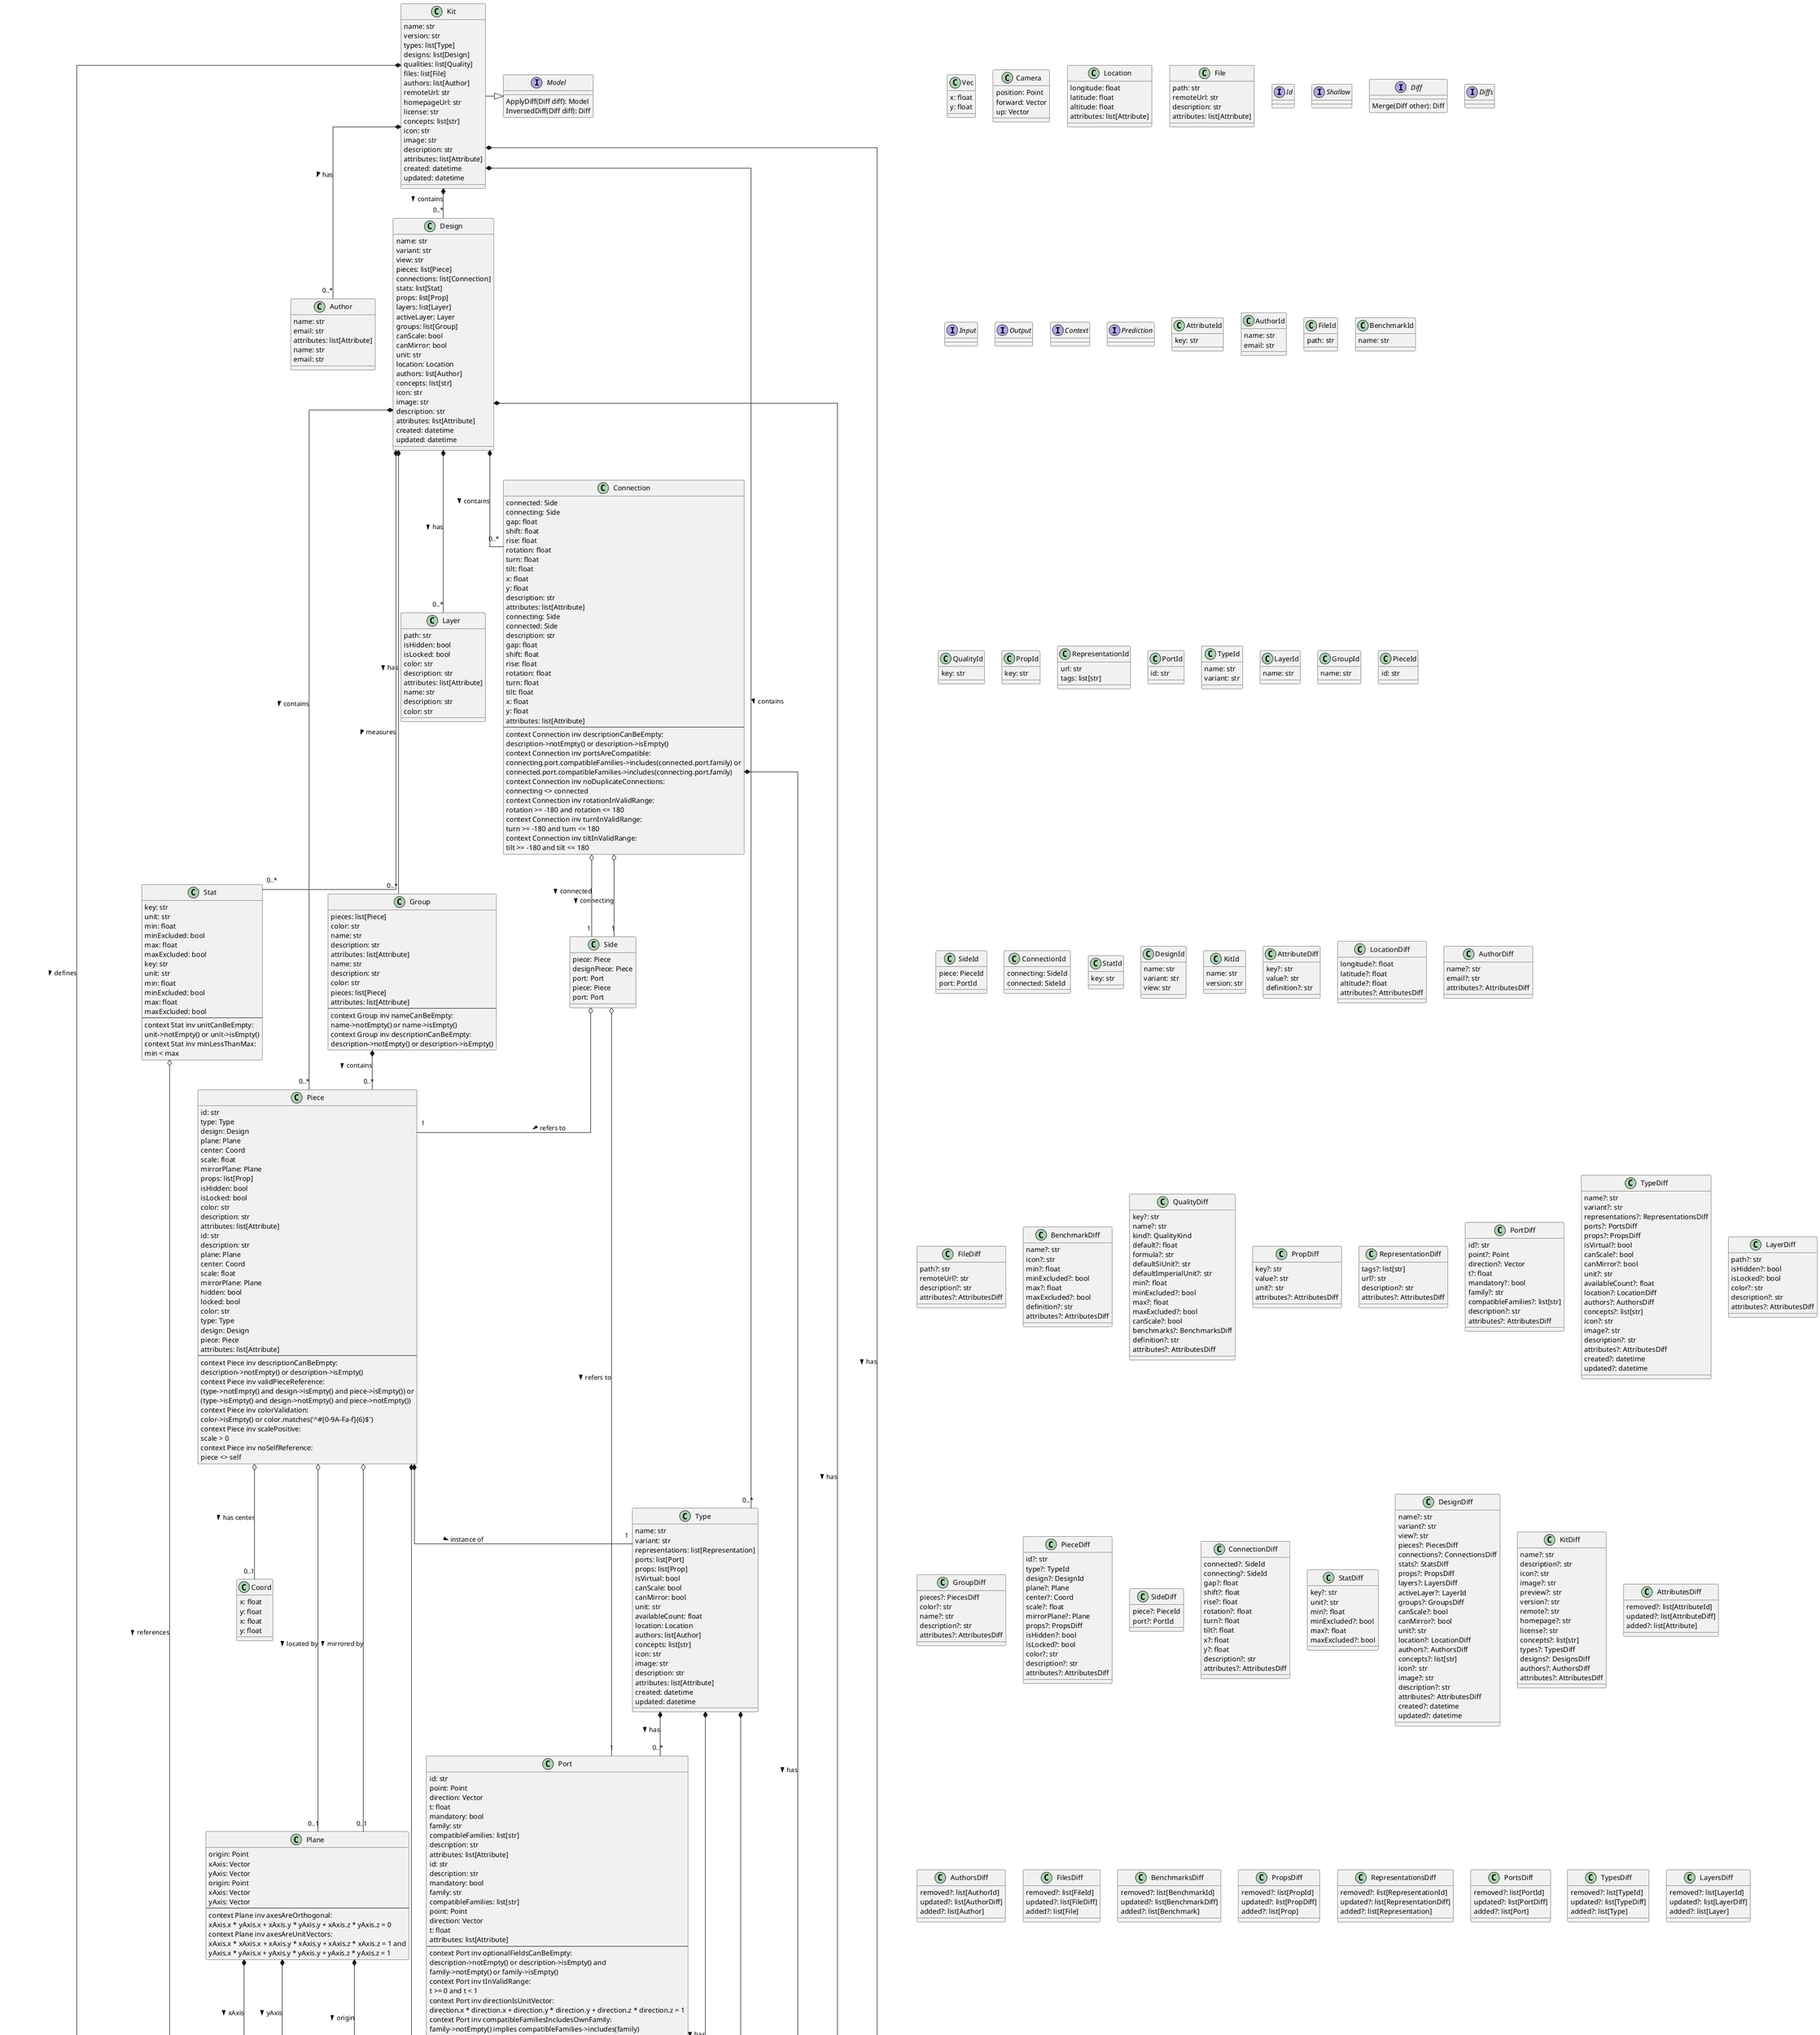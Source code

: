 @startuml "software architecture"
skinparam linetype ortho

class Attribute {
  key: str
  value: str
  definition: str
}

class Coord {
  x: float
  y: float
}

class Vec {
  x: float
  y: float
}

class Point {
  x: float
  y: float
  z: float
}

class Vector {
  x: float
  y: float
  z: float
}

class Plane {
  origin: Point
  xAxis: Vector
  yAxis: Vector
}

class Camera {
  position: Point
  forward: Vector
  up: Vector
}

class Location {
  longitude: float
  latitude: float
  altitude: float
  attributes: list[Attribute]
}

class Author {
  name: str
  email: str
  attributes: list[Attribute]
}

class File {
  path: str
  remoteUrl: str
  description: str
  attributes: list[Attribute]
}

interface Model {
  ApplyDiff(Diff diff): Model
  InversedDiff(Diff diff): Diff
}

interface Id {

}

interface Shallow {

}

interface Diff {
  Merge(Diff other): Diff
}

interface Diffs {

}

interface Input {

}

interface Output {

}

interface Context {

}

interface Prediction {

}

' #region Kit

class Kit {
  name: str
  version: str
  types: list[Type]
  designs: list[Design]
  qualities: list[Quality]
  files: list[File]
  authors: list[Author]
  remoteUrl: str
  homepageUrl: str
  license: str
  concepts: list[str]
  icon: str
  image: str
  description: str
  attributes: list[Attribute]
  created: datetime
  updated: datetime
}
Kit -|> Model
Kit *-- "0..*" Design : contains >
Kit *-- "0..*" Type : contains >
Kit *-- "0..*" Quality : defines >
Kit *-- "0..*" Author : has >
Kit *-- "0..*" Attribute : has >
class AttributeId {
  key: str
}
class AuthorId {
  name: str
  email: str
}
class FileId {
  path: str
}
class BenchmarkId {
  name: str
}
class QualityId {
  key: str
}
class PropId {
  key: str
}
class RepresentationId {
  url: str
  tags: list[str]
}
class PortId {
  id: str
}
class TypeId {
  name: str
  variant: str
}
class LayerId {
  name: str
}
class GroupId {
  name: str
}
class PieceId {
  id: str
}
class SideId {
  piece: PieceId
  port: PortId
}
class ConnectionId {
  connecting: SideId
  connected: SideId
}
class StatId {
  key: str
}
class DesignId {
  name: str
  variant: str
  view: str
}
class KitId {
  name: str
  version: str
}
class AttributeDiff {
  key?: str
  value?: str
  definition?: str
}
class LocationDiff {
  longitude?: float
  latitude?: float
  altitude?: float
  attributes?: AttributesDiff
}
class AuthorDiff {
  name?: str
  email?: str
  attributes?: AttributesDiff
}
class FileDiff {
  path?: str
  remoteUrl?: str
  description?: str
  attributes?: AttributesDiff
}
class BenchmarkDiff {
  name?: str
  icon?: str
  min?: float
  minExcluded?: bool
  max?: float
  maxExcluded?: bool
  definition?: str
  attributes?: AttributesDiff
}
class QualityDiff {
  key?: str
  name?: str
  kind?: QualityKind
  default?: float
  formula?: str
  defaultSiUnit?: str
  defaultImperialUnit?: str
  min?: float
  minExcluded?: bool
  max?: float
  maxExcluded?: bool
  canScale?: bool
  benchmarks?: BenchmarksDiff
  definition?: str
  attributes?: AttributesDiff
}
class PropDiff {
  key?: str
  value?: str
  unit?: str
  attributes?: AttributesDiff
}
class RepresentationDiff {
  tags?: list[str]
  url?: str
  description?: str
  attributes?: AttributesDiff
}
class PortDiff {
  id?: str
  point?: Point
  direction?: Vector
  t?: float
  mandatory?: bool
  family?: str
  compatibleFamilies?: list[str]
  description?: str
  attributes?: AttributesDiff
}
class TypeDiff {
  name?: str
  variant?: str
  representations?: RepresentationsDiff
  ports?: PortsDiff
  props?: PropsDiff
  isVirtual?: bool
  canScale?: bool
  canMirror?: bool
  unit?: str
  availableCount?: float
  location?: LocationDiff
  authors?: AuthorsDiff
  concepts?: list[str]
  icon?: str
  image?: str
  description?: str
  attributes?: AttributesDiff
  created?: datetime
  updated?: datetime
}
class LayerDiff {
  path?: str
  isHidden?: bool
  isLocked?: bool
  color?: str
  description?: str
  attributes?: AttributesDiff
}
class GroupDiff {
  pieces?: PiecesDiff
  color?: str
  name?: str
  description?: str
  attributes?: AttributesDiff
}
class PieceDiff {
  id?: str
  type?: TypeId
  design?: DesignId
  plane?: Plane
  center?: Coord
  scale?: float
  mirrorPlane?: Plane
  props?: PropsDiff
  isHidden?: bool
  isLocked?: bool
  color?: str
  description?: str
  attributes?: AttributesDiff
}
class SideDiff {
  piece?: PieceId
  port?: PortId
}
class ConnectionDiff {
  connected?: SideId
  connecting?: SideId
  gap?: float
  shift?: float
  rise?: float
  rotation?: float
  turn?: float
  tilt?: float
  x?: float
  y?: float
  description?: str
  attributes?: AttributesDiff
}
class StatDiff {
  key?: str
  unit?: str
  min?: float
  minExcluded?: bool
  max?: float
  maxExcluded?: bool
}
class DesignDiff {
  name?: str
  variant?: str
  view?: str
  pieces?: PiecesDiff
  connections?: ConnectionsDiff
  stats?: StatsDiff
  props?: PropsDiff
  layers?: LayersDiff
  activeLayer?: LayerId
  groups?: GroupsDiff
  canScale?: bool
  canMirror?: bool
  unit?: str
  location?: LocationDiff
  authors?: AuthorsDiff
  concepts?: list[str]
  icon?: str
  image?: str
  description?: str
  attributes?: AttributesDiff
  created?: datetime
  updated?: datetime
}
class KitDiff {
  name?: str
  description?: str
  icon?: str
  image?: str
  preview?: str
  version?: str
  remote?: str
  homepage?: str
  license?: str
  concepts?: list[str]
  types?: TypesDiff
  designs?: DesignsDiff
  authors?: AuthorsDiff
  attributes?: AttributesDiff
}
class AttributesDiff {
  removed?: list[AttributeId]
  updated?: list[AttributeDiff]
  added?: list[Attribute]
}
class AuthorsDiff {
  removed?: list[AuthorId]
  updated?: list[AuthorDiff]
  added?: list[Author]
}
class FilesDiff {
  removed?: list[FileId]
  updated?: list[FileDiff]
  added?: list[File]
}
class BenchmarksDiff {
  removed?: list[BenchmarkId]
  updated?: list[BenchmarkDiff]
  added?: list[Benchmark]
}
class PropsDiff {
  removed?: list[PropId]
  updated?: list[PropDiff]
  added?: list[Prop]
}
class RepresentationsDiff {
  removed?: list[RepresentationId]
  updated?: list[RepresentationDiff]
  added?: list[Representation]
}
class PortsDiff {
  removed?: list[PortId]
  updated?: list[PortDiff]
  added?: list[Port]
}
class TypesDiff {
  removed?: list[TypeId]
  updated?: list[TypeDiff]
  added?: list[Type]
}
class LayersDiff {
  removed?: list[LayerId]
  updated?: list[LayerDiff]
  added?: list[Layer]
}
class GroupsDiff {
  removed?: list[GroupId]
  updated?: list[GroupDiff]
  added?: list[Group]
}
class PiecesDiff {
  removed?: list[PieceId]
  updated?: list[PieceDiff]
  added?: list[Piece]
}
class SidesDiff {
  removed?: list[SideId]
  updated?: list[SideDiff]
  added?: list[Side]
}
class ConnectionsDiff {
  removed?: list[ConnectionId]
  updated?: list[ConnectionDiff]
  added?: list[Connection]
}
class StatsDiff {
  removed?: list[StatId]
  updated?: list[StatDiff]
  added?: list[Stat]
}
class DesignsDiff {
  removed?: list[DesignId]
  updated?: list[DesignDiff]
  added?: list[Design]
}
class KitsDiff {
  removed?: list[KitId]
  updated?: list[KitDiff]
  added?: list[Kit]
}

' #endregion Kit

class Benchmark {
  name: str
  icon: str
  min: float
  minExcluded: bool
  max: float
  maxExcluded: bool
  definition: str
  attributes: list[Attribute]
}

class QualityKind {
  <<enumeration>>
  General
  Design
  Type
  Piece
  Connection
  Port
}

class Quality {
  key: str
  name: str
  kind: QualityKind
  default: float
  formula: str
  defaultSiUnit: str
  defaultImperialUnit: str
  min: float
  minExcluded: bool
  max: float
  maxExcluded: bool
  canScale: bool
  benchmarks: list[Benchmark]
  definition: str
  attributes: list[Attribute]
}

class Prop {
  key: str
  value: str
  unit: str
  attributes: list[Attribute]
}

class Representation {
  tags: list[str]
  url: str
  description: str
  attributes: list[Attribute]
}

class Port {
  id: str
  point: Point
  direction: Vector
  t: float
  mandatory: bool
  family: str
  compatibleFamilies: list[str]
  description: str
  attributes: list[Attribute]
}

class Type {
  name: str
  variant: str
  representations: list[Representation]
  ports: list[Port]
  props: list[Prop]
  isVirtual: bool
  canScale: bool
  canMirror: bool
  unit: str
  availableCount: float
  location: Location
  authors: list[Author]
  concepts: list[str]
  icon: str
  image: str
  description: str
  attributes: list[Attribute]
  created: datetime
  updated: datetime
}

class Layer {
  path: str
  isHidden: bool
  isLocked: bool
  color: str
  description: str
  attributes: list[Attribute]
}

class Piece {
  id: str
  type: Type
  design: Design
  plane: Plane
  center: Coord
  scale: float
  mirrorPlane: Plane
  props: list[Prop]
  isHidden: bool
  isLocked: bool
  color: str
  description: str
  attributes: list[Attribute]
}

class Group {
  pieces: list[Piece]
  color: str
  name: str
  description: str
  attributes: list[Attribute]
}

class Side {
  piece: Piece
  designPiece: Piece
  port: Port
}

class Connection {
  connected: Side
  connecting: Side
  gap: float
  shift: float
  rise: float
  rotation: float
  turn: float
  tilt: float
  x: float
  y: float
  description: str
  attributes: list[Attribute]
}

class Stat {
  key: str
  unit: str
  min: float
  minExcluded: bool
  max: float
  maxExcluded: bool
}

class Design {
  name: str
  variant: str
  view: str
  pieces: list[Piece]
  connections: list[Connection]
  stats: list[Stat]
  props: list[Prop]
  layers: list[Layer]
  activeLayer: Layer
  groups: list[Group]
  canScale: bool
  canMirror: bool
  unit: str
  location: Location
  authors: list[Author]
  concepts: list[str]
  icon: str
  image: str
  description: str
  attributes: list[Attribute]
  created: datetime
  updated: datetime
}

class Representation {
  url: str
  description: str
  tags: list[str]
  attributes: list[Attribute]
  --
  context Representation inv descriptionCanBeEmpty:
    description->notEmpty() or description->isEmpty()
}

class Port {
  id: str
  description: str
  mandatory: bool
  family: str
  compatibleFamilies: list[str]
  point: Point
  direction: Vector
  t: float
  attributes: list[Attribute]
  --
  context Port inv optionalFieldsCanBeEmpty:
    description->notEmpty() or description->isEmpty() and
    family->notEmpty() or family->isEmpty()
  context Port inv tInValidRange:
    t >= 0 and t < 1
  context Port inv directionIsUnitVector:
    direction.x * direction.x + direction.y * direction.y + direction.z * direction.z = 1
  context Port inv compatibleFamiliesIncludesOwnFamily:
    family->notEmpty() implies compatibleFamilies->includes(family)
}

class Layer {
  name: str
  description: str
  color: str
}

class Group {
  name: str
  description: str
  color: str
  pieces: list[Piece]
  attributes: list[Attribute]
  --
  context Group inv nameCanBeEmpty:
    name->notEmpty() or name->isEmpty()
  context Group inv descriptionCanBeEmpty:
    description->notEmpty() or description->isEmpty()
}

class Family {
  name: str
}

class Piece {
  id: str
  description: str
  plane: Plane
  center: Coord
  scale: float
  mirrorPlane: Plane
  hidden: bool
  locked: bool
  color: str
  type: Type
  design: Design
  piece: Piece
  attributes: list[Attribute]
  --
  context Piece inv descriptionCanBeEmpty:
    description->notEmpty() or description->isEmpty()
  context Piece inv validPieceReference:
    (type->notEmpty() and design->isEmpty() and piece->isEmpty()) or
    (type->isEmpty() and design->notEmpty() and piece->notEmpty())
  context Piece inv colorValidation:
    color->isEmpty() or color.matches('^#[0-9A-Fa-f]{6}$')
  context Piece inv scalePositive:
    scale > 0
  context Piece inv noSelfReference:
    piece <> self
}

class Plane {
  origin: Point
  xAxis: Vector
  yAxis: Vector
  --
  context Plane inv axesAreOrthogonal:
    xAxis.x * yAxis.x + xAxis.y * yAxis.y + xAxis.z * yAxis.z = 0
  context Plane inv axesAreUnitVectors:
    xAxis.x * xAxis.x + xAxis.y * xAxis.y + xAxis.z * xAxis.z = 1 and
    yAxis.x * yAxis.x + yAxis.y * yAxis.y + yAxis.z * yAxis.z = 1
}

class Connection {
  connecting: Side
  connected: Side
  description: str
  gap: float
  shift: float
  rise: float
  rotation: float
  turn: float
  tilt: float
  x: float
  y: float
  attributes: list[Attribute]
  --
  context Connection inv descriptionCanBeEmpty:
    description->notEmpty() or description->isEmpty()
  context Connection inv portsAreCompatible:
    connecting.port.compatibleFamilies->includes(connected.port.family) or
    connected.port.compatibleFamilies->includes(connecting.port.family)
  context Connection inv noDuplicateConnections:
    connecting <> connected
  context Connection inv rotationInValidRange:
    rotation >= -180 and rotation <= 180
  context Connection inv turnInValidRange:
    turn >= -180 and turn <= 180
  context Connection inv tiltInValidRange:
    tilt >= -180 and tilt <= 180
}

class Side {
  piece: Piece
  port: Port
}

class Attribute {
  name: str
  value: str
  unit: str
  definition: str
  --
  context Attribute inv valueCanBeEmpty:
    value->notEmpty() or value->isEmpty()
  context Attribute inv definitionCanBeEmpty:
    definition->notEmpty() or definition->isEmpty()
  context Attribute inv emptyValueMeansTrue:
    value->isEmpty() implies value = 'true'
  context Attribute inv unitCanBeEmpty:
    unit->notEmpty() or unit->isEmpty()
}

class Author {
  name: str
  email: str
}

class Point {
  x: float
  y: float
  z: float
}

class Vector {
  x: float
  y: float
  z: float
  --
  context Vector inv notZeroVector:
    x <> 0 or y <> 0 or z <> 0
}

class Coord {
  x: float
  y: float
}

class Quality {
  key: str
  name: str
  description: str
  uri: str
  scalable: bool
  kind: QualityKind
  si: str
  imperial: str
  min: float
  minExcluded: bool
  max: float
  maxExcluded: bool
  default: float
  formula: str
  benchmarks: list[Benchmark]
  attributes: list[Attribute]
  --
  context Quality inv optionalFieldsCanBeEmpty:
    description->notEmpty() or description->isEmpty() and
    uri->notEmpty() or uri->isEmpty() and
    si->notEmpty() or si->isEmpty() and
    imperial->notEmpty() or imperial->isEmpty() and
    formula->notEmpty() or formula->isEmpty()
  context Quality inv defaultValueInRange:
    (min->notEmpty() implies default >= min) and
    (max->notEmpty() implies default <= max)
  context Quality inv minLessThanMax:
    min->notEmpty() and max->notEmpty() implies min < max
}

class QualityKind {
  <<enumeration>>
  General
  Design
  Type
  Piece
  Connection
  Port
}

class Benchmark {
  name: str
  icon: str
  min: float
  minExcluded: bool
  max: float
  maxExcluded: bool
  --
  context Benchmark inv iconCanBeEmpty:
    icon->notEmpty() or icon->isEmpty()
  context Benchmark inv minLessThanMax:
    min < max
}

class Prop {
  key: str
  value: str
  unit: str
  attributes: list[Attribute]
  --
  context Prop inv unitCanBeEmpty:
    unit->notEmpty() or unit->isEmpty()
}

class Stat {
  key: str
  unit: str
  min: float
  minExcluded: bool
  max: float
  maxExcluded: bool
  --
  context Stat inv unitCanBeEmpty:
    unit->notEmpty() or unit->isEmpty()
  context Stat inv minLessThanMax:
    min < max
}



Design *-- "0..*" Piece : contains >
Design *-- "0..*" Connection : contains >
Design *-- "0..*" Layer : has >
Design *-- "0..*" Group : has >
Design *-- "0..*" Attribute : has >
Design *-- "0..*" Stat : measures >

Type *-- "0..*" Representation : has >
Type *-- "0..*" Port : has >
Type *-- "0..*" Attribute : has >

Piece *-- "1" Type : instance of >
Piece o-- "0..1" Plane : located by >
Piece o-- "0..1" Plane : mirrored by >
Piece *-- "0..*" Attribute : has >
Piece o-- "0..1" Coord : has center >

Group *-- "0..*" Piece : contains >

Connection *-- "0..*" Attribute : has >
Connection o-- "1" Side : connected >
Connection o-- "1" Side : connecting >

Side o-- "1" Piece : refers to >
Side o-- "1" Port : refers to >

Representation *-- "0..*" Attribute : has >

Port *-- "0..*" Attribute : has >
Port *-- "1" Point : at >
Port *-- "1" Vector : oriented by >
Port *-- "1" Family : has >
Port *-- "0..*" Family : compatible with >
Port *-- "0..*" Prop : has >

Plane *-- "1" Point : origin >
Plane *-- "1" Vector : xAxis >
Plane *-- "1" Vector : yAxis >

Quality *-- "0..*" Benchmark : has >
Quality *-- "0..*" Attribute : has >
Quality *-- "1" QualityKind : classified by >

Prop o-- "1" Quality : references >
Prop *-- "0..*" Attribute : has >

Stat o-- "1" Quality : references >

@enduml